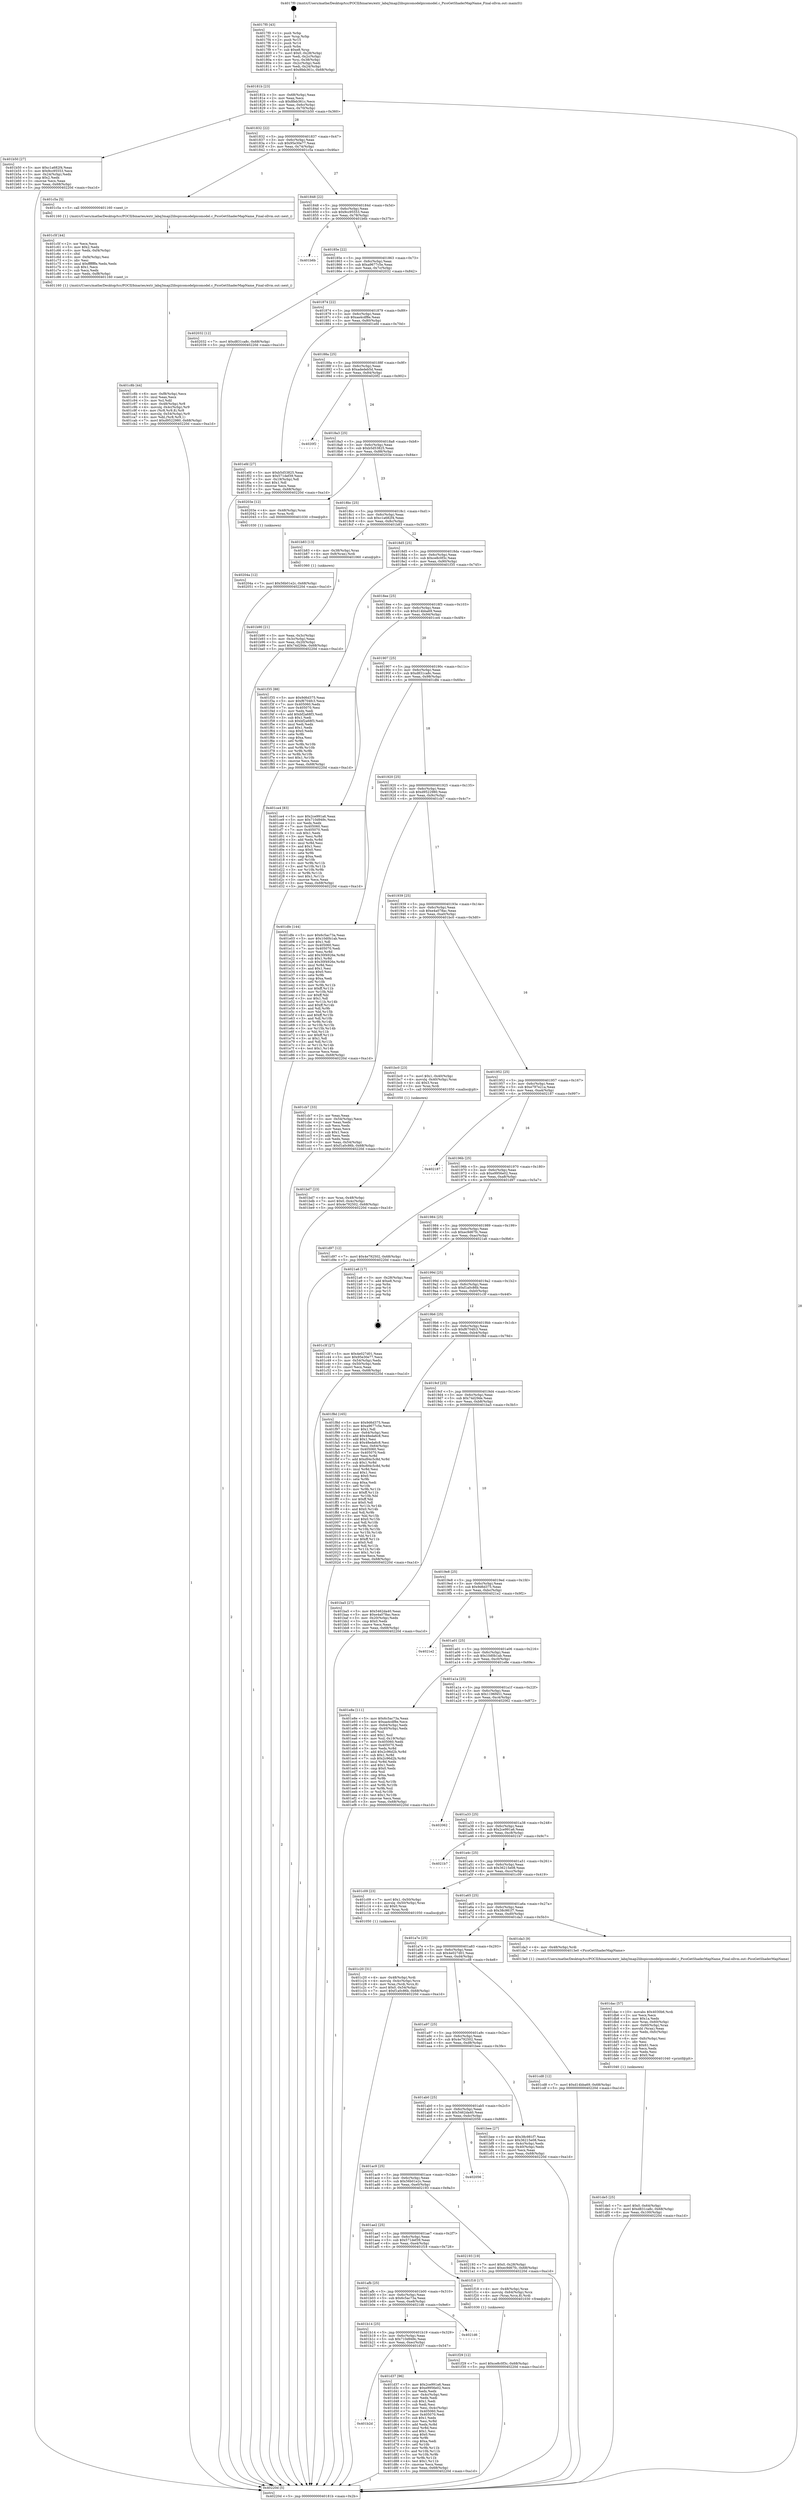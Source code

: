 digraph "0x4017f0" {
  label = "0x4017f0 (/mnt/c/Users/mathe/Desktop/tcc/POCII/binaries/extr_labq3map2libspicomodelpicomodel.c_PicoGetShaderMapName_Final-ollvm.out::main(0))"
  labelloc = "t"
  node[shape=record]

  Entry [label="",width=0.3,height=0.3,shape=circle,fillcolor=black,style=filled]
  "0x40181b" [label="{
     0x40181b [23]\l
     | [instrs]\l
     &nbsp;&nbsp;0x40181b \<+3\>: mov -0x68(%rbp),%eax\l
     &nbsp;&nbsp;0x40181e \<+2\>: mov %eax,%ecx\l
     &nbsp;&nbsp;0x401820 \<+6\>: sub $0x8feb361c,%ecx\l
     &nbsp;&nbsp;0x401826 \<+3\>: mov %eax,-0x6c(%rbp)\l
     &nbsp;&nbsp;0x401829 \<+3\>: mov %ecx,-0x70(%rbp)\l
     &nbsp;&nbsp;0x40182c \<+6\>: je 0000000000401b50 \<main+0x360\>\l
  }"]
  "0x401b50" [label="{
     0x401b50 [27]\l
     | [instrs]\l
     &nbsp;&nbsp;0x401b50 \<+5\>: mov $0xc1a682f4,%eax\l
     &nbsp;&nbsp;0x401b55 \<+5\>: mov $0x9cc95553,%ecx\l
     &nbsp;&nbsp;0x401b5a \<+3\>: mov -0x24(%rbp),%edx\l
     &nbsp;&nbsp;0x401b5d \<+3\>: cmp $0x2,%edx\l
     &nbsp;&nbsp;0x401b60 \<+3\>: cmovne %ecx,%eax\l
     &nbsp;&nbsp;0x401b63 \<+3\>: mov %eax,-0x68(%rbp)\l
     &nbsp;&nbsp;0x401b66 \<+5\>: jmp 000000000040220d \<main+0xa1d\>\l
  }"]
  "0x401832" [label="{
     0x401832 [22]\l
     | [instrs]\l
     &nbsp;&nbsp;0x401832 \<+5\>: jmp 0000000000401837 \<main+0x47\>\l
     &nbsp;&nbsp;0x401837 \<+3\>: mov -0x6c(%rbp),%eax\l
     &nbsp;&nbsp;0x40183a \<+5\>: sub $0x95e30e77,%eax\l
     &nbsp;&nbsp;0x40183f \<+3\>: mov %eax,-0x74(%rbp)\l
     &nbsp;&nbsp;0x401842 \<+6\>: je 0000000000401c5a \<main+0x46a\>\l
  }"]
  "0x40220d" [label="{
     0x40220d [5]\l
     | [instrs]\l
     &nbsp;&nbsp;0x40220d \<+5\>: jmp 000000000040181b \<main+0x2b\>\l
  }"]
  "0x4017f0" [label="{
     0x4017f0 [43]\l
     | [instrs]\l
     &nbsp;&nbsp;0x4017f0 \<+1\>: push %rbp\l
     &nbsp;&nbsp;0x4017f1 \<+3\>: mov %rsp,%rbp\l
     &nbsp;&nbsp;0x4017f4 \<+2\>: push %r15\l
     &nbsp;&nbsp;0x4017f6 \<+2\>: push %r14\l
     &nbsp;&nbsp;0x4017f8 \<+1\>: push %rbx\l
     &nbsp;&nbsp;0x4017f9 \<+7\>: sub $0xe8,%rsp\l
     &nbsp;&nbsp;0x401800 \<+7\>: movl $0x0,-0x28(%rbp)\l
     &nbsp;&nbsp;0x401807 \<+3\>: mov %edi,-0x2c(%rbp)\l
     &nbsp;&nbsp;0x40180a \<+4\>: mov %rsi,-0x38(%rbp)\l
     &nbsp;&nbsp;0x40180e \<+3\>: mov -0x2c(%rbp),%edi\l
     &nbsp;&nbsp;0x401811 \<+3\>: mov %edi,-0x24(%rbp)\l
     &nbsp;&nbsp;0x401814 \<+7\>: movl $0x8feb361c,-0x68(%rbp)\l
  }"]
  Exit [label="",width=0.3,height=0.3,shape=circle,fillcolor=black,style=filled,peripheries=2]
  "0x401c5a" [label="{
     0x401c5a [5]\l
     | [instrs]\l
     &nbsp;&nbsp;0x401c5a \<+5\>: call 0000000000401160 \<next_i\>\l
     | [calls]\l
     &nbsp;&nbsp;0x401160 \{1\} (/mnt/c/Users/mathe/Desktop/tcc/POCII/binaries/extr_labq3map2libspicomodelpicomodel.c_PicoGetShaderMapName_Final-ollvm.out::next_i)\l
  }"]
  "0x401848" [label="{
     0x401848 [22]\l
     | [instrs]\l
     &nbsp;&nbsp;0x401848 \<+5\>: jmp 000000000040184d \<main+0x5d\>\l
     &nbsp;&nbsp;0x40184d \<+3\>: mov -0x6c(%rbp),%eax\l
     &nbsp;&nbsp;0x401850 \<+5\>: sub $0x9cc95553,%eax\l
     &nbsp;&nbsp;0x401855 \<+3\>: mov %eax,-0x78(%rbp)\l
     &nbsp;&nbsp;0x401858 \<+6\>: je 0000000000401b6b \<main+0x37b\>\l
  }"]
  "0x40204a" [label="{
     0x40204a [12]\l
     | [instrs]\l
     &nbsp;&nbsp;0x40204a \<+7\>: movl $0x56b01e2c,-0x68(%rbp)\l
     &nbsp;&nbsp;0x402051 \<+5\>: jmp 000000000040220d \<main+0xa1d\>\l
  }"]
  "0x401b6b" [label="{
     0x401b6b\l
  }", style=dashed]
  "0x40185e" [label="{
     0x40185e [22]\l
     | [instrs]\l
     &nbsp;&nbsp;0x40185e \<+5\>: jmp 0000000000401863 \<main+0x73\>\l
     &nbsp;&nbsp;0x401863 \<+3\>: mov -0x6c(%rbp),%eax\l
     &nbsp;&nbsp;0x401866 \<+5\>: sub $0xa9677c5e,%eax\l
     &nbsp;&nbsp;0x40186b \<+3\>: mov %eax,-0x7c(%rbp)\l
     &nbsp;&nbsp;0x40186e \<+6\>: je 0000000000402032 \<main+0x842\>\l
  }"]
  "0x401f29" [label="{
     0x401f29 [12]\l
     | [instrs]\l
     &nbsp;&nbsp;0x401f29 \<+7\>: movl $0xce8c0f3c,-0x68(%rbp)\l
     &nbsp;&nbsp;0x401f30 \<+5\>: jmp 000000000040220d \<main+0xa1d\>\l
  }"]
  "0x402032" [label="{
     0x402032 [12]\l
     | [instrs]\l
     &nbsp;&nbsp;0x402032 \<+7\>: movl $0xd831ca8c,-0x68(%rbp)\l
     &nbsp;&nbsp;0x402039 \<+5\>: jmp 000000000040220d \<main+0xa1d\>\l
  }"]
  "0x401874" [label="{
     0x401874 [22]\l
     | [instrs]\l
     &nbsp;&nbsp;0x401874 \<+5\>: jmp 0000000000401879 \<main+0x89\>\l
     &nbsp;&nbsp;0x401879 \<+3\>: mov -0x6c(%rbp),%eax\l
     &nbsp;&nbsp;0x40187c \<+5\>: sub $0xaa4cdf8e,%eax\l
     &nbsp;&nbsp;0x401881 \<+3\>: mov %eax,-0x80(%rbp)\l
     &nbsp;&nbsp;0x401884 \<+6\>: je 0000000000401efd \<main+0x70d\>\l
  }"]
  "0x401de5" [label="{
     0x401de5 [25]\l
     | [instrs]\l
     &nbsp;&nbsp;0x401de5 \<+7\>: movl $0x0,-0x64(%rbp)\l
     &nbsp;&nbsp;0x401dec \<+7\>: movl $0xd831ca8c,-0x68(%rbp)\l
     &nbsp;&nbsp;0x401df3 \<+6\>: mov %eax,-0x100(%rbp)\l
     &nbsp;&nbsp;0x401df9 \<+5\>: jmp 000000000040220d \<main+0xa1d\>\l
  }"]
  "0x401efd" [label="{
     0x401efd [27]\l
     | [instrs]\l
     &nbsp;&nbsp;0x401efd \<+5\>: mov $0xb5d53825,%eax\l
     &nbsp;&nbsp;0x401f02 \<+5\>: mov $0x571def39,%ecx\l
     &nbsp;&nbsp;0x401f07 \<+3\>: mov -0x19(%rbp),%dl\l
     &nbsp;&nbsp;0x401f0a \<+3\>: test $0x1,%dl\l
     &nbsp;&nbsp;0x401f0d \<+3\>: cmovne %ecx,%eax\l
     &nbsp;&nbsp;0x401f10 \<+3\>: mov %eax,-0x68(%rbp)\l
     &nbsp;&nbsp;0x401f13 \<+5\>: jmp 000000000040220d \<main+0xa1d\>\l
  }"]
  "0x40188a" [label="{
     0x40188a [25]\l
     | [instrs]\l
     &nbsp;&nbsp;0x40188a \<+5\>: jmp 000000000040188f \<main+0x9f\>\l
     &nbsp;&nbsp;0x40188f \<+3\>: mov -0x6c(%rbp),%eax\l
     &nbsp;&nbsp;0x401892 \<+5\>: sub $0xadedeb5d,%eax\l
     &nbsp;&nbsp;0x401897 \<+6\>: mov %eax,-0x84(%rbp)\l
     &nbsp;&nbsp;0x40189d \<+6\>: je 00000000004020f2 \<main+0x902\>\l
  }"]
  "0x401dac" [label="{
     0x401dac [57]\l
     | [instrs]\l
     &nbsp;&nbsp;0x401dac \<+10\>: movabs $0x4030b6,%rdi\l
     &nbsp;&nbsp;0x401db6 \<+2\>: xor %ecx,%ecx\l
     &nbsp;&nbsp;0x401db8 \<+5\>: mov $0x1a,%edx\l
     &nbsp;&nbsp;0x401dbd \<+4\>: mov %rax,-0x60(%rbp)\l
     &nbsp;&nbsp;0x401dc1 \<+4\>: mov -0x60(%rbp),%rax\l
     &nbsp;&nbsp;0x401dc5 \<+3\>: movsbl (%rax),%eax\l
     &nbsp;&nbsp;0x401dc8 \<+6\>: mov %edx,-0xfc(%rbp)\l
     &nbsp;&nbsp;0x401dce \<+1\>: cltd\l
     &nbsp;&nbsp;0x401dcf \<+6\>: mov -0xfc(%rbp),%esi\l
     &nbsp;&nbsp;0x401dd5 \<+2\>: idiv %esi\l
     &nbsp;&nbsp;0x401dd7 \<+3\>: sub $0x61,%ecx\l
     &nbsp;&nbsp;0x401dda \<+2\>: sub %ecx,%edx\l
     &nbsp;&nbsp;0x401ddc \<+2\>: mov %edx,%esi\l
     &nbsp;&nbsp;0x401dde \<+2\>: mov $0x0,%al\l
     &nbsp;&nbsp;0x401de0 \<+5\>: call 0000000000401040 \<printf@plt\>\l
     | [calls]\l
     &nbsp;&nbsp;0x401040 \{1\} (unknown)\l
  }"]
  "0x4020f2" [label="{
     0x4020f2\l
  }", style=dashed]
  "0x4018a3" [label="{
     0x4018a3 [25]\l
     | [instrs]\l
     &nbsp;&nbsp;0x4018a3 \<+5\>: jmp 00000000004018a8 \<main+0xb8\>\l
     &nbsp;&nbsp;0x4018a8 \<+3\>: mov -0x6c(%rbp),%eax\l
     &nbsp;&nbsp;0x4018ab \<+5\>: sub $0xb5d53825,%eax\l
     &nbsp;&nbsp;0x4018b0 \<+6\>: mov %eax,-0x88(%rbp)\l
     &nbsp;&nbsp;0x4018b6 \<+6\>: je 000000000040203e \<main+0x84e\>\l
  }"]
  "0x401b2d" [label="{
     0x401b2d\l
  }", style=dashed]
  "0x40203e" [label="{
     0x40203e [12]\l
     | [instrs]\l
     &nbsp;&nbsp;0x40203e \<+4\>: mov -0x48(%rbp),%rax\l
     &nbsp;&nbsp;0x402042 \<+3\>: mov %rax,%rdi\l
     &nbsp;&nbsp;0x402045 \<+5\>: call 0000000000401030 \<free@plt\>\l
     | [calls]\l
     &nbsp;&nbsp;0x401030 \{1\} (unknown)\l
  }"]
  "0x4018bc" [label="{
     0x4018bc [25]\l
     | [instrs]\l
     &nbsp;&nbsp;0x4018bc \<+5\>: jmp 00000000004018c1 \<main+0xd1\>\l
     &nbsp;&nbsp;0x4018c1 \<+3\>: mov -0x6c(%rbp),%eax\l
     &nbsp;&nbsp;0x4018c4 \<+5\>: sub $0xc1a682f4,%eax\l
     &nbsp;&nbsp;0x4018c9 \<+6\>: mov %eax,-0x8c(%rbp)\l
     &nbsp;&nbsp;0x4018cf \<+6\>: je 0000000000401b83 \<main+0x393\>\l
  }"]
  "0x401d37" [label="{
     0x401d37 [96]\l
     | [instrs]\l
     &nbsp;&nbsp;0x401d37 \<+5\>: mov $0x2ce991a6,%eax\l
     &nbsp;&nbsp;0x401d3c \<+5\>: mov $0xe9956e02,%ecx\l
     &nbsp;&nbsp;0x401d41 \<+2\>: xor %edx,%edx\l
     &nbsp;&nbsp;0x401d43 \<+3\>: mov -0x4c(%rbp),%esi\l
     &nbsp;&nbsp;0x401d46 \<+2\>: mov %edx,%edi\l
     &nbsp;&nbsp;0x401d48 \<+3\>: sub $0x1,%edi\l
     &nbsp;&nbsp;0x401d4b \<+2\>: sub %edi,%esi\l
     &nbsp;&nbsp;0x401d4d \<+3\>: mov %esi,-0x4c(%rbp)\l
     &nbsp;&nbsp;0x401d50 \<+7\>: mov 0x405060,%esi\l
     &nbsp;&nbsp;0x401d57 \<+7\>: mov 0x405070,%edi\l
     &nbsp;&nbsp;0x401d5e \<+3\>: sub $0x1,%edx\l
     &nbsp;&nbsp;0x401d61 \<+3\>: mov %esi,%r8d\l
     &nbsp;&nbsp;0x401d64 \<+3\>: add %edx,%r8d\l
     &nbsp;&nbsp;0x401d67 \<+4\>: imul %r8d,%esi\l
     &nbsp;&nbsp;0x401d6b \<+3\>: and $0x1,%esi\l
     &nbsp;&nbsp;0x401d6e \<+3\>: cmp $0x0,%esi\l
     &nbsp;&nbsp;0x401d71 \<+4\>: sete %r9b\l
     &nbsp;&nbsp;0x401d75 \<+3\>: cmp $0xa,%edi\l
     &nbsp;&nbsp;0x401d78 \<+4\>: setl %r10b\l
     &nbsp;&nbsp;0x401d7c \<+3\>: mov %r9b,%r11b\l
     &nbsp;&nbsp;0x401d7f \<+3\>: and %r10b,%r11b\l
     &nbsp;&nbsp;0x401d82 \<+3\>: xor %r10b,%r9b\l
     &nbsp;&nbsp;0x401d85 \<+3\>: or %r9b,%r11b\l
     &nbsp;&nbsp;0x401d88 \<+4\>: test $0x1,%r11b\l
     &nbsp;&nbsp;0x401d8c \<+3\>: cmovne %ecx,%eax\l
     &nbsp;&nbsp;0x401d8f \<+3\>: mov %eax,-0x68(%rbp)\l
     &nbsp;&nbsp;0x401d92 \<+5\>: jmp 000000000040220d \<main+0xa1d\>\l
  }"]
  "0x401b83" [label="{
     0x401b83 [13]\l
     | [instrs]\l
     &nbsp;&nbsp;0x401b83 \<+4\>: mov -0x38(%rbp),%rax\l
     &nbsp;&nbsp;0x401b87 \<+4\>: mov 0x8(%rax),%rdi\l
     &nbsp;&nbsp;0x401b8b \<+5\>: call 0000000000401060 \<atoi@plt\>\l
     | [calls]\l
     &nbsp;&nbsp;0x401060 \{1\} (unknown)\l
  }"]
  "0x4018d5" [label="{
     0x4018d5 [25]\l
     | [instrs]\l
     &nbsp;&nbsp;0x4018d5 \<+5\>: jmp 00000000004018da \<main+0xea\>\l
     &nbsp;&nbsp;0x4018da \<+3\>: mov -0x6c(%rbp),%eax\l
     &nbsp;&nbsp;0x4018dd \<+5\>: sub $0xce8c0f3c,%eax\l
     &nbsp;&nbsp;0x4018e2 \<+6\>: mov %eax,-0x90(%rbp)\l
     &nbsp;&nbsp;0x4018e8 \<+6\>: je 0000000000401f35 \<main+0x745\>\l
  }"]
  "0x401b90" [label="{
     0x401b90 [21]\l
     | [instrs]\l
     &nbsp;&nbsp;0x401b90 \<+3\>: mov %eax,-0x3c(%rbp)\l
     &nbsp;&nbsp;0x401b93 \<+3\>: mov -0x3c(%rbp),%eax\l
     &nbsp;&nbsp;0x401b96 \<+3\>: mov %eax,-0x20(%rbp)\l
     &nbsp;&nbsp;0x401b99 \<+7\>: movl $0x74d29de,-0x68(%rbp)\l
     &nbsp;&nbsp;0x401ba0 \<+5\>: jmp 000000000040220d \<main+0xa1d\>\l
  }"]
  "0x401b14" [label="{
     0x401b14 [25]\l
     | [instrs]\l
     &nbsp;&nbsp;0x401b14 \<+5\>: jmp 0000000000401b19 \<main+0x329\>\l
     &nbsp;&nbsp;0x401b19 \<+3\>: mov -0x6c(%rbp),%eax\l
     &nbsp;&nbsp;0x401b1c \<+5\>: sub $0x710d949c,%eax\l
     &nbsp;&nbsp;0x401b21 \<+6\>: mov %eax,-0xec(%rbp)\l
     &nbsp;&nbsp;0x401b27 \<+6\>: je 0000000000401d37 \<main+0x547\>\l
  }"]
  "0x401f35" [label="{
     0x401f35 [88]\l
     | [instrs]\l
     &nbsp;&nbsp;0x401f35 \<+5\>: mov $0x9d6d375,%eax\l
     &nbsp;&nbsp;0x401f3a \<+5\>: mov $0xf6704fc3,%ecx\l
     &nbsp;&nbsp;0x401f3f \<+7\>: mov 0x405060,%edx\l
     &nbsp;&nbsp;0x401f46 \<+7\>: mov 0x405070,%esi\l
     &nbsp;&nbsp;0x401f4d \<+2\>: mov %edx,%edi\l
     &nbsp;&nbsp;0x401f4f \<+6\>: add $0xbf2a68f3,%edi\l
     &nbsp;&nbsp;0x401f55 \<+3\>: sub $0x1,%edi\l
     &nbsp;&nbsp;0x401f58 \<+6\>: sub $0xbf2a68f3,%edi\l
     &nbsp;&nbsp;0x401f5e \<+3\>: imul %edi,%edx\l
     &nbsp;&nbsp;0x401f61 \<+3\>: and $0x1,%edx\l
     &nbsp;&nbsp;0x401f64 \<+3\>: cmp $0x0,%edx\l
     &nbsp;&nbsp;0x401f67 \<+4\>: sete %r8b\l
     &nbsp;&nbsp;0x401f6b \<+3\>: cmp $0xa,%esi\l
     &nbsp;&nbsp;0x401f6e \<+4\>: setl %r9b\l
     &nbsp;&nbsp;0x401f72 \<+3\>: mov %r8b,%r10b\l
     &nbsp;&nbsp;0x401f75 \<+3\>: and %r9b,%r10b\l
     &nbsp;&nbsp;0x401f78 \<+3\>: xor %r9b,%r8b\l
     &nbsp;&nbsp;0x401f7b \<+3\>: or %r8b,%r10b\l
     &nbsp;&nbsp;0x401f7e \<+4\>: test $0x1,%r10b\l
     &nbsp;&nbsp;0x401f82 \<+3\>: cmovne %ecx,%eax\l
     &nbsp;&nbsp;0x401f85 \<+3\>: mov %eax,-0x68(%rbp)\l
     &nbsp;&nbsp;0x401f88 \<+5\>: jmp 000000000040220d \<main+0xa1d\>\l
  }"]
  "0x4018ee" [label="{
     0x4018ee [25]\l
     | [instrs]\l
     &nbsp;&nbsp;0x4018ee \<+5\>: jmp 00000000004018f3 \<main+0x103\>\l
     &nbsp;&nbsp;0x4018f3 \<+3\>: mov -0x6c(%rbp),%eax\l
     &nbsp;&nbsp;0x4018f6 \<+5\>: sub $0xd14bba69,%eax\l
     &nbsp;&nbsp;0x4018fb \<+6\>: mov %eax,-0x94(%rbp)\l
     &nbsp;&nbsp;0x401901 \<+6\>: je 0000000000401ce4 \<main+0x4f4\>\l
  }"]
  "0x4021d6" [label="{
     0x4021d6\l
  }", style=dashed]
  "0x401ce4" [label="{
     0x401ce4 [83]\l
     | [instrs]\l
     &nbsp;&nbsp;0x401ce4 \<+5\>: mov $0x2ce991a6,%eax\l
     &nbsp;&nbsp;0x401ce9 \<+5\>: mov $0x710d949c,%ecx\l
     &nbsp;&nbsp;0x401cee \<+2\>: xor %edx,%edx\l
     &nbsp;&nbsp;0x401cf0 \<+7\>: mov 0x405060,%esi\l
     &nbsp;&nbsp;0x401cf7 \<+7\>: mov 0x405070,%edi\l
     &nbsp;&nbsp;0x401cfe \<+3\>: sub $0x1,%edx\l
     &nbsp;&nbsp;0x401d01 \<+3\>: mov %esi,%r8d\l
     &nbsp;&nbsp;0x401d04 \<+3\>: add %edx,%r8d\l
     &nbsp;&nbsp;0x401d07 \<+4\>: imul %r8d,%esi\l
     &nbsp;&nbsp;0x401d0b \<+3\>: and $0x1,%esi\l
     &nbsp;&nbsp;0x401d0e \<+3\>: cmp $0x0,%esi\l
     &nbsp;&nbsp;0x401d11 \<+4\>: sete %r9b\l
     &nbsp;&nbsp;0x401d15 \<+3\>: cmp $0xa,%edi\l
     &nbsp;&nbsp;0x401d18 \<+4\>: setl %r10b\l
     &nbsp;&nbsp;0x401d1c \<+3\>: mov %r9b,%r11b\l
     &nbsp;&nbsp;0x401d1f \<+3\>: and %r10b,%r11b\l
     &nbsp;&nbsp;0x401d22 \<+3\>: xor %r10b,%r9b\l
     &nbsp;&nbsp;0x401d25 \<+3\>: or %r9b,%r11b\l
     &nbsp;&nbsp;0x401d28 \<+4\>: test $0x1,%r11b\l
     &nbsp;&nbsp;0x401d2c \<+3\>: cmovne %ecx,%eax\l
     &nbsp;&nbsp;0x401d2f \<+3\>: mov %eax,-0x68(%rbp)\l
     &nbsp;&nbsp;0x401d32 \<+5\>: jmp 000000000040220d \<main+0xa1d\>\l
  }"]
  "0x401907" [label="{
     0x401907 [25]\l
     | [instrs]\l
     &nbsp;&nbsp;0x401907 \<+5\>: jmp 000000000040190c \<main+0x11c\>\l
     &nbsp;&nbsp;0x40190c \<+3\>: mov -0x6c(%rbp),%eax\l
     &nbsp;&nbsp;0x40190f \<+5\>: sub $0xd831ca8c,%eax\l
     &nbsp;&nbsp;0x401914 \<+6\>: mov %eax,-0x98(%rbp)\l
     &nbsp;&nbsp;0x40191a \<+6\>: je 0000000000401dfe \<main+0x60e\>\l
  }"]
  "0x401afb" [label="{
     0x401afb [25]\l
     | [instrs]\l
     &nbsp;&nbsp;0x401afb \<+5\>: jmp 0000000000401b00 \<main+0x310\>\l
     &nbsp;&nbsp;0x401b00 \<+3\>: mov -0x6c(%rbp),%eax\l
     &nbsp;&nbsp;0x401b03 \<+5\>: sub $0x6c5ac73a,%eax\l
     &nbsp;&nbsp;0x401b08 \<+6\>: mov %eax,-0xe8(%rbp)\l
     &nbsp;&nbsp;0x401b0e \<+6\>: je 00000000004021d6 \<main+0x9e6\>\l
  }"]
  "0x401dfe" [label="{
     0x401dfe [144]\l
     | [instrs]\l
     &nbsp;&nbsp;0x401dfe \<+5\>: mov $0x6c5ac73a,%eax\l
     &nbsp;&nbsp;0x401e03 \<+5\>: mov $0x10d0b1ab,%ecx\l
     &nbsp;&nbsp;0x401e08 \<+2\>: mov $0x1,%dl\l
     &nbsp;&nbsp;0x401e0a \<+7\>: mov 0x405060,%esi\l
     &nbsp;&nbsp;0x401e11 \<+7\>: mov 0x405070,%edi\l
     &nbsp;&nbsp;0x401e18 \<+3\>: mov %esi,%r8d\l
     &nbsp;&nbsp;0x401e1b \<+7\>: add $0x30f4926e,%r8d\l
     &nbsp;&nbsp;0x401e22 \<+4\>: sub $0x1,%r8d\l
     &nbsp;&nbsp;0x401e26 \<+7\>: sub $0x30f4926e,%r8d\l
     &nbsp;&nbsp;0x401e2d \<+4\>: imul %r8d,%esi\l
     &nbsp;&nbsp;0x401e31 \<+3\>: and $0x1,%esi\l
     &nbsp;&nbsp;0x401e34 \<+3\>: cmp $0x0,%esi\l
     &nbsp;&nbsp;0x401e37 \<+4\>: sete %r9b\l
     &nbsp;&nbsp;0x401e3b \<+3\>: cmp $0xa,%edi\l
     &nbsp;&nbsp;0x401e3e \<+4\>: setl %r10b\l
     &nbsp;&nbsp;0x401e42 \<+3\>: mov %r9b,%r11b\l
     &nbsp;&nbsp;0x401e45 \<+4\>: xor $0xff,%r11b\l
     &nbsp;&nbsp;0x401e49 \<+3\>: mov %r10b,%bl\l
     &nbsp;&nbsp;0x401e4c \<+3\>: xor $0xff,%bl\l
     &nbsp;&nbsp;0x401e4f \<+3\>: xor $0x1,%dl\l
     &nbsp;&nbsp;0x401e52 \<+3\>: mov %r11b,%r14b\l
     &nbsp;&nbsp;0x401e55 \<+4\>: and $0xff,%r14b\l
     &nbsp;&nbsp;0x401e59 \<+3\>: and %dl,%r9b\l
     &nbsp;&nbsp;0x401e5c \<+3\>: mov %bl,%r15b\l
     &nbsp;&nbsp;0x401e5f \<+4\>: and $0xff,%r15b\l
     &nbsp;&nbsp;0x401e63 \<+3\>: and %dl,%r10b\l
     &nbsp;&nbsp;0x401e66 \<+3\>: or %r9b,%r14b\l
     &nbsp;&nbsp;0x401e69 \<+3\>: or %r10b,%r15b\l
     &nbsp;&nbsp;0x401e6c \<+3\>: xor %r15b,%r14b\l
     &nbsp;&nbsp;0x401e6f \<+3\>: or %bl,%r11b\l
     &nbsp;&nbsp;0x401e72 \<+4\>: xor $0xff,%r11b\l
     &nbsp;&nbsp;0x401e76 \<+3\>: or $0x1,%dl\l
     &nbsp;&nbsp;0x401e79 \<+3\>: and %dl,%r11b\l
     &nbsp;&nbsp;0x401e7c \<+3\>: or %r11b,%r14b\l
     &nbsp;&nbsp;0x401e7f \<+4\>: test $0x1,%r14b\l
     &nbsp;&nbsp;0x401e83 \<+3\>: cmovne %ecx,%eax\l
     &nbsp;&nbsp;0x401e86 \<+3\>: mov %eax,-0x68(%rbp)\l
     &nbsp;&nbsp;0x401e89 \<+5\>: jmp 000000000040220d \<main+0xa1d\>\l
  }"]
  "0x401920" [label="{
     0x401920 [25]\l
     | [instrs]\l
     &nbsp;&nbsp;0x401920 \<+5\>: jmp 0000000000401925 \<main+0x135\>\l
     &nbsp;&nbsp;0x401925 \<+3\>: mov -0x6c(%rbp),%eax\l
     &nbsp;&nbsp;0x401928 \<+5\>: sub $0xd9522980,%eax\l
     &nbsp;&nbsp;0x40192d \<+6\>: mov %eax,-0x9c(%rbp)\l
     &nbsp;&nbsp;0x401933 \<+6\>: je 0000000000401cb7 \<main+0x4c7\>\l
  }"]
  "0x401f18" [label="{
     0x401f18 [17]\l
     | [instrs]\l
     &nbsp;&nbsp;0x401f18 \<+4\>: mov -0x48(%rbp),%rax\l
     &nbsp;&nbsp;0x401f1c \<+4\>: movslq -0x64(%rbp),%rcx\l
     &nbsp;&nbsp;0x401f20 \<+4\>: mov (%rax,%rcx,8),%rdi\l
     &nbsp;&nbsp;0x401f24 \<+5\>: call 0000000000401030 \<free@plt\>\l
     | [calls]\l
     &nbsp;&nbsp;0x401030 \{1\} (unknown)\l
  }"]
  "0x401cb7" [label="{
     0x401cb7 [33]\l
     | [instrs]\l
     &nbsp;&nbsp;0x401cb7 \<+2\>: xor %eax,%eax\l
     &nbsp;&nbsp;0x401cb9 \<+3\>: mov -0x54(%rbp),%ecx\l
     &nbsp;&nbsp;0x401cbc \<+2\>: mov %eax,%edx\l
     &nbsp;&nbsp;0x401cbe \<+2\>: sub %ecx,%edx\l
     &nbsp;&nbsp;0x401cc0 \<+2\>: mov %eax,%ecx\l
     &nbsp;&nbsp;0x401cc2 \<+3\>: sub $0x1,%ecx\l
     &nbsp;&nbsp;0x401cc5 \<+2\>: add %ecx,%edx\l
     &nbsp;&nbsp;0x401cc7 \<+2\>: sub %edx,%eax\l
     &nbsp;&nbsp;0x401cc9 \<+3\>: mov %eax,-0x54(%rbp)\l
     &nbsp;&nbsp;0x401ccc \<+7\>: movl $0xf1a0c86b,-0x68(%rbp)\l
     &nbsp;&nbsp;0x401cd3 \<+5\>: jmp 000000000040220d \<main+0xa1d\>\l
  }"]
  "0x401939" [label="{
     0x401939 [25]\l
     | [instrs]\l
     &nbsp;&nbsp;0x401939 \<+5\>: jmp 000000000040193e \<main+0x14e\>\l
     &nbsp;&nbsp;0x40193e \<+3\>: mov -0x6c(%rbp),%eax\l
     &nbsp;&nbsp;0x401941 \<+5\>: sub $0xe4a078ac,%eax\l
     &nbsp;&nbsp;0x401946 \<+6\>: mov %eax,-0xa0(%rbp)\l
     &nbsp;&nbsp;0x40194c \<+6\>: je 0000000000401bc0 \<main+0x3d0\>\l
  }"]
  "0x401ae2" [label="{
     0x401ae2 [25]\l
     | [instrs]\l
     &nbsp;&nbsp;0x401ae2 \<+5\>: jmp 0000000000401ae7 \<main+0x2f7\>\l
     &nbsp;&nbsp;0x401ae7 \<+3\>: mov -0x6c(%rbp),%eax\l
     &nbsp;&nbsp;0x401aea \<+5\>: sub $0x571def39,%eax\l
     &nbsp;&nbsp;0x401aef \<+6\>: mov %eax,-0xe4(%rbp)\l
     &nbsp;&nbsp;0x401af5 \<+6\>: je 0000000000401f18 \<main+0x728\>\l
  }"]
  "0x401bc0" [label="{
     0x401bc0 [23]\l
     | [instrs]\l
     &nbsp;&nbsp;0x401bc0 \<+7\>: movl $0x1,-0x40(%rbp)\l
     &nbsp;&nbsp;0x401bc7 \<+4\>: movslq -0x40(%rbp),%rax\l
     &nbsp;&nbsp;0x401bcb \<+4\>: shl $0x3,%rax\l
     &nbsp;&nbsp;0x401bcf \<+3\>: mov %rax,%rdi\l
     &nbsp;&nbsp;0x401bd2 \<+5\>: call 0000000000401050 \<malloc@plt\>\l
     | [calls]\l
     &nbsp;&nbsp;0x401050 \{1\} (unknown)\l
  }"]
  "0x401952" [label="{
     0x401952 [25]\l
     | [instrs]\l
     &nbsp;&nbsp;0x401952 \<+5\>: jmp 0000000000401957 \<main+0x167\>\l
     &nbsp;&nbsp;0x401957 \<+3\>: mov -0x6c(%rbp),%eax\l
     &nbsp;&nbsp;0x40195a \<+5\>: sub $0xe797e21a,%eax\l
     &nbsp;&nbsp;0x40195f \<+6\>: mov %eax,-0xa4(%rbp)\l
     &nbsp;&nbsp;0x401965 \<+6\>: je 0000000000402187 \<main+0x997\>\l
  }"]
  "0x402193" [label="{
     0x402193 [19]\l
     | [instrs]\l
     &nbsp;&nbsp;0x402193 \<+7\>: movl $0x0,-0x28(%rbp)\l
     &nbsp;&nbsp;0x40219a \<+7\>: movl $0xec9d67fc,-0x68(%rbp)\l
     &nbsp;&nbsp;0x4021a1 \<+5\>: jmp 000000000040220d \<main+0xa1d\>\l
  }"]
  "0x402187" [label="{
     0x402187\l
  }", style=dashed]
  "0x40196b" [label="{
     0x40196b [25]\l
     | [instrs]\l
     &nbsp;&nbsp;0x40196b \<+5\>: jmp 0000000000401970 \<main+0x180\>\l
     &nbsp;&nbsp;0x401970 \<+3\>: mov -0x6c(%rbp),%eax\l
     &nbsp;&nbsp;0x401973 \<+5\>: sub $0xe9956e02,%eax\l
     &nbsp;&nbsp;0x401978 \<+6\>: mov %eax,-0xa8(%rbp)\l
     &nbsp;&nbsp;0x40197e \<+6\>: je 0000000000401d97 \<main+0x5a7\>\l
  }"]
  "0x401ac9" [label="{
     0x401ac9 [25]\l
     | [instrs]\l
     &nbsp;&nbsp;0x401ac9 \<+5\>: jmp 0000000000401ace \<main+0x2de\>\l
     &nbsp;&nbsp;0x401ace \<+3\>: mov -0x6c(%rbp),%eax\l
     &nbsp;&nbsp;0x401ad1 \<+5\>: sub $0x56b01e2c,%eax\l
     &nbsp;&nbsp;0x401ad6 \<+6\>: mov %eax,-0xe0(%rbp)\l
     &nbsp;&nbsp;0x401adc \<+6\>: je 0000000000402193 \<main+0x9a3\>\l
  }"]
  "0x401d97" [label="{
     0x401d97 [12]\l
     | [instrs]\l
     &nbsp;&nbsp;0x401d97 \<+7\>: movl $0x4e792502,-0x68(%rbp)\l
     &nbsp;&nbsp;0x401d9e \<+5\>: jmp 000000000040220d \<main+0xa1d\>\l
  }"]
  "0x401984" [label="{
     0x401984 [25]\l
     | [instrs]\l
     &nbsp;&nbsp;0x401984 \<+5\>: jmp 0000000000401989 \<main+0x199\>\l
     &nbsp;&nbsp;0x401989 \<+3\>: mov -0x6c(%rbp),%eax\l
     &nbsp;&nbsp;0x40198c \<+5\>: sub $0xec9d67fc,%eax\l
     &nbsp;&nbsp;0x401991 \<+6\>: mov %eax,-0xac(%rbp)\l
     &nbsp;&nbsp;0x401997 \<+6\>: je 00000000004021a6 \<main+0x9b6\>\l
  }"]
  "0x402056" [label="{
     0x402056\l
  }", style=dashed]
  "0x4021a6" [label="{
     0x4021a6 [17]\l
     | [instrs]\l
     &nbsp;&nbsp;0x4021a6 \<+3\>: mov -0x28(%rbp),%eax\l
     &nbsp;&nbsp;0x4021a9 \<+7\>: add $0xe8,%rsp\l
     &nbsp;&nbsp;0x4021b0 \<+1\>: pop %rbx\l
     &nbsp;&nbsp;0x4021b1 \<+2\>: pop %r14\l
     &nbsp;&nbsp;0x4021b3 \<+2\>: pop %r15\l
     &nbsp;&nbsp;0x4021b5 \<+1\>: pop %rbp\l
     &nbsp;&nbsp;0x4021b6 \<+1\>: ret\l
  }"]
  "0x40199d" [label="{
     0x40199d [25]\l
     | [instrs]\l
     &nbsp;&nbsp;0x40199d \<+5\>: jmp 00000000004019a2 \<main+0x1b2\>\l
     &nbsp;&nbsp;0x4019a2 \<+3\>: mov -0x6c(%rbp),%eax\l
     &nbsp;&nbsp;0x4019a5 \<+5\>: sub $0xf1a0c86b,%eax\l
     &nbsp;&nbsp;0x4019aa \<+6\>: mov %eax,-0xb0(%rbp)\l
     &nbsp;&nbsp;0x4019b0 \<+6\>: je 0000000000401c3f \<main+0x44f\>\l
  }"]
  "0x401c8b" [label="{
     0x401c8b [44]\l
     | [instrs]\l
     &nbsp;&nbsp;0x401c8b \<+6\>: mov -0xf8(%rbp),%ecx\l
     &nbsp;&nbsp;0x401c91 \<+3\>: imul %eax,%ecx\l
     &nbsp;&nbsp;0x401c94 \<+3\>: mov %cl,%dil\l
     &nbsp;&nbsp;0x401c97 \<+4\>: mov -0x48(%rbp),%r8\l
     &nbsp;&nbsp;0x401c9b \<+4\>: movslq -0x4c(%rbp),%r9\l
     &nbsp;&nbsp;0x401c9f \<+4\>: mov (%r8,%r9,8),%r8\l
     &nbsp;&nbsp;0x401ca3 \<+4\>: movslq -0x54(%rbp),%r9\l
     &nbsp;&nbsp;0x401ca7 \<+4\>: mov %dil,(%r8,%r9,1)\l
     &nbsp;&nbsp;0x401cab \<+7\>: movl $0xd9522980,-0x68(%rbp)\l
     &nbsp;&nbsp;0x401cb2 \<+5\>: jmp 000000000040220d \<main+0xa1d\>\l
  }"]
  "0x401c3f" [label="{
     0x401c3f [27]\l
     | [instrs]\l
     &nbsp;&nbsp;0x401c3f \<+5\>: mov $0x4e027d01,%eax\l
     &nbsp;&nbsp;0x401c44 \<+5\>: mov $0x95e30e77,%ecx\l
     &nbsp;&nbsp;0x401c49 \<+3\>: mov -0x54(%rbp),%edx\l
     &nbsp;&nbsp;0x401c4c \<+3\>: cmp -0x50(%rbp),%edx\l
     &nbsp;&nbsp;0x401c4f \<+3\>: cmovl %ecx,%eax\l
     &nbsp;&nbsp;0x401c52 \<+3\>: mov %eax,-0x68(%rbp)\l
     &nbsp;&nbsp;0x401c55 \<+5\>: jmp 000000000040220d \<main+0xa1d\>\l
  }"]
  "0x4019b6" [label="{
     0x4019b6 [25]\l
     | [instrs]\l
     &nbsp;&nbsp;0x4019b6 \<+5\>: jmp 00000000004019bb \<main+0x1cb\>\l
     &nbsp;&nbsp;0x4019bb \<+3\>: mov -0x6c(%rbp),%eax\l
     &nbsp;&nbsp;0x4019be \<+5\>: sub $0xf6704fc3,%eax\l
     &nbsp;&nbsp;0x4019c3 \<+6\>: mov %eax,-0xb4(%rbp)\l
     &nbsp;&nbsp;0x4019c9 \<+6\>: je 0000000000401f8d \<main+0x79d\>\l
  }"]
  "0x401c5f" [label="{
     0x401c5f [44]\l
     | [instrs]\l
     &nbsp;&nbsp;0x401c5f \<+2\>: xor %ecx,%ecx\l
     &nbsp;&nbsp;0x401c61 \<+5\>: mov $0x2,%edx\l
     &nbsp;&nbsp;0x401c66 \<+6\>: mov %edx,-0xf4(%rbp)\l
     &nbsp;&nbsp;0x401c6c \<+1\>: cltd\l
     &nbsp;&nbsp;0x401c6d \<+6\>: mov -0xf4(%rbp),%esi\l
     &nbsp;&nbsp;0x401c73 \<+2\>: idiv %esi\l
     &nbsp;&nbsp;0x401c75 \<+6\>: imul $0xfffffffe,%edx,%edx\l
     &nbsp;&nbsp;0x401c7b \<+3\>: sub $0x1,%ecx\l
     &nbsp;&nbsp;0x401c7e \<+2\>: sub %ecx,%edx\l
     &nbsp;&nbsp;0x401c80 \<+6\>: mov %edx,-0xf8(%rbp)\l
     &nbsp;&nbsp;0x401c86 \<+5\>: call 0000000000401160 \<next_i\>\l
     | [calls]\l
     &nbsp;&nbsp;0x401160 \{1\} (/mnt/c/Users/mathe/Desktop/tcc/POCII/binaries/extr_labq3map2libspicomodelpicomodel.c_PicoGetShaderMapName_Final-ollvm.out::next_i)\l
  }"]
  "0x401f8d" [label="{
     0x401f8d [165]\l
     | [instrs]\l
     &nbsp;&nbsp;0x401f8d \<+5\>: mov $0x9d6d375,%eax\l
     &nbsp;&nbsp;0x401f92 \<+5\>: mov $0xa9677c5e,%ecx\l
     &nbsp;&nbsp;0x401f97 \<+2\>: mov $0x1,%dl\l
     &nbsp;&nbsp;0x401f99 \<+3\>: mov -0x64(%rbp),%esi\l
     &nbsp;&nbsp;0x401f9c \<+6\>: add $0x48eda6c8,%esi\l
     &nbsp;&nbsp;0x401fa2 \<+3\>: add $0x1,%esi\l
     &nbsp;&nbsp;0x401fa5 \<+6\>: sub $0x48eda6c8,%esi\l
     &nbsp;&nbsp;0x401fab \<+3\>: mov %esi,-0x64(%rbp)\l
     &nbsp;&nbsp;0x401fae \<+7\>: mov 0x405060,%esi\l
     &nbsp;&nbsp;0x401fb5 \<+7\>: mov 0x405070,%edi\l
     &nbsp;&nbsp;0x401fbc \<+3\>: mov %esi,%r8d\l
     &nbsp;&nbsp;0x401fbf \<+7\>: add $0xd94c5c8d,%r8d\l
     &nbsp;&nbsp;0x401fc6 \<+4\>: sub $0x1,%r8d\l
     &nbsp;&nbsp;0x401fca \<+7\>: sub $0xd94c5c8d,%r8d\l
     &nbsp;&nbsp;0x401fd1 \<+4\>: imul %r8d,%esi\l
     &nbsp;&nbsp;0x401fd5 \<+3\>: and $0x1,%esi\l
     &nbsp;&nbsp;0x401fd8 \<+3\>: cmp $0x0,%esi\l
     &nbsp;&nbsp;0x401fdb \<+4\>: sete %r9b\l
     &nbsp;&nbsp;0x401fdf \<+3\>: cmp $0xa,%edi\l
     &nbsp;&nbsp;0x401fe2 \<+4\>: setl %r10b\l
     &nbsp;&nbsp;0x401fe6 \<+3\>: mov %r9b,%r11b\l
     &nbsp;&nbsp;0x401fe9 \<+4\>: xor $0xff,%r11b\l
     &nbsp;&nbsp;0x401fed \<+3\>: mov %r10b,%bl\l
     &nbsp;&nbsp;0x401ff0 \<+3\>: xor $0xff,%bl\l
     &nbsp;&nbsp;0x401ff3 \<+3\>: xor $0x0,%dl\l
     &nbsp;&nbsp;0x401ff6 \<+3\>: mov %r11b,%r14b\l
     &nbsp;&nbsp;0x401ff9 \<+4\>: and $0x0,%r14b\l
     &nbsp;&nbsp;0x401ffd \<+3\>: and %dl,%r9b\l
     &nbsp;&nbsp;0x402000 \<+3\>: mov %bl,%r15b\l
     &nbsp;&nbsp;0x402003 \<+4\>: and $0x0,%r15b\l
     &nbsp;&nbsp;0x402007 \<+3\>: and %dl,%r10b\l
     &nbsp;&nbsp;0x40200a \<+3\>: or %r9b,%r14b\l
     &nbsp;&nbsp;0x40200d \<+3\>: or %r10b,%r15b\l
     &nbsp;&nbsp;0x402010 \<+3\>: xor %r15b,%r14b\l
     &nbsp;&nbsp;0x402013 \<+3\>: or %bl,%r11b\l
     &nbsp;&nbsp;0x402016 \<+4\>: xor $0xff,%r11b\l
     &nbsp;&nbsp;0x40201a \<+3\>: or $0x0,%dl\l
     &nbsp;&nbsp;0x40201d \<+3\>: and %dl,%r11b\l
     &nbsp;&nbsp;0x402020 \<+3\>: or %r11b,%r14b\l
     &nbsp;&nbsp;0x402023 \<+4\>: test $0x1,%r14b\l
     &nbsp;&nbsp;0x402027 \<+3\>: cmovne %ecx,%eax\l
     &nbsp;&nbsp;0x40202a \<+3\>: mov %eax,-0x68(%rbp)\l
     &nbsp;&nbsp;0x40202d \<+5\>: jmp 000000000040220d \<main+0xa1d\>\l
  }"]
  "0x4019cf" [label="{
     0x4019cf [25]\l
     | [instrs]\l
     &nbsp;&nbsp;0x4019cf \<+5\>: jmp 00000000004019d4 \<main+0x1e4\>\l
     &nbsp;&nbsp;0x4019d4 \<+3\>: mov -0x6c(%rbp),%eax\l
     &nbsp;&nbsp;0x4019d7 \<+5\>: sub $0x74d29de,%eax\l
     &nbsp;&nbsp;0x4019dc \<+6\>: mov %eax,-0xb8(%rbp)\l
     &nbsp;&nbsp;0x4019e2 \<+6\>: je 0000000000401ba5 \<main+0x3b5\>\l
  }"]
  "0x401c20" [label="{
     0x401c20 [31]\l
     | [instrs]\l
     &nbsp;&nbsp;0x401c20 \<+4\>: mov -0x48(%rbp),%rdi\l
     &nbsp;&nbsp;0x401c24 \<+4\>: movslq -0x4c(%rbp),%rcx\l
     &nbsp;&nbsp;0x401c28 \<+4\>: mov %rax,(%rdi,%rcx,8)\l
     &nbsp;&nbsp;0x401c2c \<+7\>: movl $0x0,-0x54(%rbp)\l
     &nbsp;&nbsp;0x401c33 \<+7\>: movl $0xf1a0c86b,-0x68(%rbp)\l
     &nbsp;&nbsp;0x401c3a \<+5\>: jmp 000000000040220d \<main+0xa1d\>\l
  }"]
  "0x401ba5" [label="{
     0x401ba5 [27]\l
     | [instrs]\l
     &nbsp;&nbsp;0x401ba5 \<+5\>: mov $0x5462da40,%eax\l
     &nbsp;&nbsp;0x401baa \<+5\>: mov $0xe4a078ac,%ecx\l
     &nbsp;&nbsp;0x401baf \<+3\>: mov -0x20(%rbp),%edx\l
     &nbsp;&nbsp;0x401bb2 \<+3\>: cmp $0x0,%edx\l
     &nbsp;&nbsp;0x401bb5 \<+3\>: cmove %ecx,%eax\l
     &nbsp;&nbsp;0x401bb8 \<+3\>: mov %eax,-0x68(%rbp)\l
     &nbsp;&nbsp;0x401bbb \<+5\>: jmp 000000000040220d \<main+0xa1d\>\l
  }"]
  "0x4019e8" [label="{
     0x4019e8 [25]\l
     | [instrs]\l
     &nbsp;&nbsp;0x4019e8 \<+5\>: jmp 00000000004019ed \<main+0x1fd\>\l
     &nbsp;&nbsp;0x4019ed \<+3\>: mov -0x6c(%rbp),%eax\l
     &nbsp;&nbsp;0x4019f0 \<+5\>: sub $0x9d6d375,%eax\l
     &nbsp;&nbsp;0x4019f5 \<+6\>: mov %eax,-0xbc(%rbp)\l
     &nbsp;&nbsp;0x4019fb \<+6\>: je 00000000004021e2 \<main+0x9f2\>\l
  }"]
  "0x401bd7" [label="{
     0x401bd7 [23]\l
     | [instrs]\l
     &nbsp;&nbsp;0x401bd7 \<+4\>: mov %rax,-0x48(%rbp)\l
     &nbsp;&nbsp;0x401bdb \<+7\>: movl $0x0,-0x4c(%rbp)\l
     &nbsp;&nbsp;0x401be2 \<+7\>: movl $0x4e792502,-0x68(%rbp)\l
     &nbsp;&nbsp;0x401be9 \<+5\>: jmp 000000000040220d \<main+0xa1d\>\l
  }"]
  "0x401ab0" [label="{
     0x401ab0 [25]\l
     | [instrs]\l
     &nbsp;&nbsp;0x401ab0 \<+5\>: jmp 0000000000401ab5 \<main+0x2c5\>\l
     &nbsp;&nbsp;0x401ab5 \<+3\>: mov -0x6c(%rbp),%eax\l
     &nbsp;&nbsp;0x401ab8 \<+5\>: sub $0x5462da40,%eax\l
     &nbsp;&nbsp;0x401abd \<+6\>: mov %eax,-0xdc(%rbp)\l
     &nbsp;&nbsp;0x401ac3 \<+6\>: je 0000000000402056 \<main+0x866\>\l
  }"]
  "0x4021e2" [label="{
     0x4021e2\l
  }", style=dashed]
  "0x401a01" [label="{
     0x401a01 [25]\l
     | [instrs]\l
     &nbsp;&nbsp;0x401a01 \<+5\>: jmp 0000000000401a06 \<main+0x216\>\l
     &nbsp;&nbsp;0x401a06 \<+3\>: mov -0x6c(%rbp),%eax\l
     &nbsp;&nbsp;0x401a09 \<+5\>: sub $0x10d0b1ab,%eax\l
     &nbsp;&nbsp;0x401a0e \<+6\>: mov %eax,-0xc0(%rbp)\l
     &nbsp;&nbsp;0x401a14 \<+6\>: je 0000000000401e8e \<main+0x69e\>\l
  }"]
  "0x401bee" [label="{
     0x401bee [27]\l
     | [instrs]\l
     &nbsp;&nbsp;0x401bee \<+5\>: mov $0x38c981f7,%eax\l
     &nbsp;&nbsp;0x401bf3 \<+5\>: mov $0x36215e08,%ecx\l
     &nbsp;&nbsp;0x401bf8 \<+3\>: mov -0x4c(%rbp),%edx\l
     &nbsp;&nbsp;0x401bfb \<+3\>: cmp -0x40(%rbp),%edx\l
     &nbsp;&nbsp;0x401bfe \<+3\>: cmovl %ecx,%eax\l
     &nbsp;&nbsp;0x401c01 \<+3\>: mov %eax,-0x68(%rbp)\l
     &nbsp;&nbsp;0x401c04 \<+5\>: jmp 000000000040220d \<main+0xa1d\>\l
  }"]
  "0x401e8e" [label="{
     0x401e8e [111]\l
     | [instrs]\l
     &nbsp;&nbsp;0x401e8e \<+5\>: mov $0x6c5ac73a,%eax\l
     &nbsp;&nbsp;0x401e93 \<+5\>: mov $0xaa4cdf8e,%ecx\l
     &nbsp;&nbsp;0x401e98 \<+3\>: mov -0x64(%rbp),%edx\l
     &nbsp;&nbsp;0x401e9b \<+3\>: cmp -0x40(%rbp),%edx\l
     &nbsp;&nbsp;0x401e9e \<+4\>: setl %sil\l
     &nbsp;&nbsp;0x401ea2 \<+4\>: and $0x1,%sil\l
     &nbsp;&nbsp;0x401ea6 \<+4\>: mov %sil,-0x19(%rbp)\l
     &nbsp;&nbsp;0x401eaa \<+7\>: mov 0x405060,%edx\l
     &nbsp;&nbsp;0x401eb1 \<+7\>: mov 0x405070,%edi\l
     &nbsp;&nbsp;0x401eb8 \<+3\>: mov %edx,%r8d\l
     &nbsp;&nbsp;0x401ebb \<+7\>: add $0x2c96d2b,%r8d\l
     &nbsp;&nbsp;0x401ec2 \<+4\>: sub $0x1,%r8d\l
     &nbsp;&nbsp;0x401ec6 \<+7\>: sub $0x2c96d2b,%r8d\l
     &nbsp;&nbsp;0x401ecd \<+4\>: imul %r8d,%edx\l
     &nbsp;&nbsp;0x401ed1 \<+3\>: and $0x1,%edx\l
     &nbsp;&nbsp;0x401ed4 \<+3\>: cmp $0x0,%edx\l
     &nbsp;&nbsp;0x401ed7 \<+4\>: sete %sil\l
     &nbsp;&nbsp;0x401edb \<+3\>: cmp $0xa,%edi\l
     &nbsp;&nbsp;0x401ede \<+4\>: setl %r9b\l
     &nbsp;&nbsp;0x401ee2 \<+3\>: mov %sil,%r10b\l
     &nbsp;&nbsp;0x401ee5 \<+3\>: and %r9b,%r10b\l
     &nbsp;&nbsp;0x401ee8 \<+3\>: xor %r9b,%sil\l
     &nbsp;&nbsp;0x401eeb \<+3\>: or %sil,%r10b\l
     &nbsp;&nbsp;0x401eee \<+4\>: test $0x1,%r10b\l
     &nbsp;&nbsp;0x401ef2 \<+3\>: cmovne %ecx,%eax\l
     &nbsp;&nbsp;0x401ef5 \<+3\>: mov %eax,-0x68(%rbp)\l
     &nbsp;&nbsp;0x401ef8 \<+5\>: jmp 000000000040220d \<main+0xa1d\>\l
  }"]
  "0x401a1a" [label="{
     0x401a1a [25]\l
     | [instrs]\l
     &nbsp;&nbsp;0x401a1a \<+5\>: jmp 0000000000401a1f \<main+0x22f\>\l
     &nbsp;&nbsp;0x401a1f \<+3\>: mov -0x6c(%rbp),%eax\l
     &nbsp;&nbsp;0x401a22 \<+5\>: sub $0x1196f451,%eax\l
     &nbsp;&nbsp;0x401a27 \<+6\>: mov %eax,-0xc4(%rbp)\l
     &nbsp;&nbsp;0x401a2d \<+6\>: je 0000000000402062 \<main+0x872\>\l
  }"]
  "0x401a97" [label="{
     0x401a97 [25]\l
     | [instrs]\l
     &nbsp;&nbsp;0x401a97 \<+5\>: jmp 0000000000401a9c \<main+0x2ac\>\l
     &nbsp;&nbsp;0x401a9c \<+3\>: mov -0x6c(%rbp),%eax\l
     &nbsp;&nbsp;0x401a9f \<+5\>: sub $0x4e792502,%eax\l
     &nbsp;&nbsp;0x401aa4 \<+6\>: mov %eax,-0xd8(%rbp)\l
     &nbsp;&nbsp;0x401aaa \<+6\>: je 0000000000401bee \<main+0x3fe\>\l
  }"]
  "0x402062" [label="{
     0x402062\l
  }", style=dashed]
  "0x401a33" [label="{
     0x401a33 [25]\l
     | [instrs]\l
     &nbsp;&nbsp;0x401a33 \<+5\>: jmp 0000000000401a38 \<main+0x248\>\l
     &nbsp;&nbsp;0x401a38 \<+3\>: mov -0x6c(%rbp),%eax\l
     &nbsp;&nbsp;0x401a3b \<+5\>: sub $0x2ce991a6,%eax\l
     &nbsp;&nbsp;0x401a40 \<+6\>: mov %eax,-0xc8(%rbp)\l
     &nbsp;&nbsp;0x401a46 \<+6\>: je 00000000004021b7 \<main+0x9c7\>\l
  }"]
  "0x401cd8" [label="{
     0x401cd8 [12]\l
     | [instrs]\l
     &nbsp;&nbsp;0x401cd8 \<+7\>: movl $0xd14bba69,-0x68(%rbp)\l
     &nbsp;&nbsp;0x401cdf \<+5\>: jmp 000000000040220d \<main+0xa1d\>\l
  }"]
  "0x4021b7" [label="{
     0x4021b7\l
  }", style=dashed]
  "0x401a4c" [label="{
     0x401a4c [25]\l
     | [instrs]\l
     &nbsp;&nbsp;0x401a4c \<+5\>: jmp 0000000000401a51 \<main+0x261\>\l
     &nbsp;&nbsp;0x401a51 \<+3\>: mov -0x6c(%rbp),%eax\l
     &nbsp;&nbsp;0x401a54 \<+5\>: sub $0x36215e08,%eax\l
     &nbsp;&nbsp;0x401a59 \<+6\>: mov %eax,-0xcc(%rbp)\l
     &nbsp;&nbsp;0x401a5f \<+6\>: je 0000000000401c09 \<main+0x419\>\l
  }"]
  "0x401a7e" [label="{
     0x401a7e [25]\l
     | [instrs]\l
     &nbsp;&nbsp;0x401a7e \<+5\>: jmp 0000000000401a83 \<main+0x293\>\l
     &nbsp;&nbsp;0x401a83 \<+3\>: mov -0x6c(%rbp),%eax\l
     &nbsp;&nbsp;0x401a86 \<+5\>: sub $0x4e027d01,%eax\l
     &nbsp;&nbsp;0x401a8b \<+6\>: mov %eax,-0xd4(%rbp)\l
     &nbsp;&nbsp;0x401a91 \<+6\>: je 0000000000401cd8 \<main+0x4e8\>\l
  }"]
  "0x401c09" [label="{
     0x401c09 [23]\l
     | [instrs]\l
     &nbsp;&nbsp;0x401c09 \<+7\>: movl $0x1,-0x50(%rbp)\l
     &nbsp;&nbsp;0x401c10 \<+4\>: movslq -0x50(%rbp),%rax\l
     &nbsp;&nbsp;0x401c14 \<+4\>: shl $0x0,%rax\l
     &nbsp;&nbsp;0x401c18 \<+3\>: mov %rax,%rdi\l
     &nbsp;&nbsp;0x401c1b \<+5\>: call 0000000000401050 \<malloc@plt\>\l
     | [calls]\l
     &nbsp;&nbsp;0x401050 \{1\} (unknown)\l
  }"]
  "0x401a65" [label="{
     0x401a65 [25]\l
     | [instrs]\l
     &nbsp;&nbsp;0x401a65 \<+5\>: jmp 0000000000401a6a \<main+0x27a\>\l
     &nbsp;&nbsp;0x401a6a \<+3\>: mov -0x6c(%rbp),%eax\l
     &nbsp;&nbsp;0x401a6d \<+5\>: sub $0x38c981f7,%eax\l
     &nbsp;&nbsp;0x401a72 \<+6\>: mov %eax,-0xd0(%rbp)\l
     &nbsp;&nbsp;0x401a78 \<+6\>: je 0000000000401da3 \<main+0x5b3\>\l
  }"]
  "0x401da3" [label="{
     0x401da3 [9]\l
     | [instrs]\l
     &nbsp;&nbsp;0x401da3 \<+4\>: mov -0x48(%rbp),%rdi\l
     &nbsp;&nbsp;0x401da7 \<+5\>: call 00000000004013e0 \<PicoGetShaderMapName\>\l
     | [calls]\l
     &nbsp;&nbsp;0x4013e0 \{1\} (/mnt/c/Users/mathe/Desktop/tcc/POCII/binaries/extr_labq3map2libspicomodelpicomodel.c_PicoGetShaderMapName_Final-ollvm.out::PicoGetShaderMapName)\l
  }"]
  Entry -> "0x4017f0" [label=" 1"]
  "0x40181b" -> "0x401b50" [label=" 1"]
  "0x40181b" -> "0x401832" [label=" 28"]
  "0x401b50" -> "0x40220d" [label=" 1"]
  "0x4017f0" -> "0x40181b" [label=" 1"]
  "0x40220d" -> "0x40181b" [label=" 28"]
  "0x4021a6" -> Exit [label=" 1"]
  "0x401832" -> "0x401c5a" [label=" 1"]
  "0x401832" -> "0x401848" [label=" 27"]
  "0x402193" -> "0x40220d" [label=" 1"]
  "0x401848" -> "0x401b6b" [label=" 0"]
  "0x401848" -> "0x40185e" [label=" 27"]
  "0x40204a" -> "0x40220d" [label=" 1"]
  "0x40185e" -> "0x402032" [label=" 1"]
  "0x40185e" -> "0x401874" [label=" 26"]
  "0x40203e" -> "0x40204a" [label=" 1"]
  "0x401874" -> "0x401efd" [label=" 2"]
  "0x401874" -> "0x40188a" [label=" 24"]
  "0x402032" -> "0x40220d" [label=" 1"]
  "0x40188a" -> "0x4020f2" [label=" 0"]
  "0x40188a" -> "0x4018a3" [label=" 24"]
  "0x401f8d" -> "0x40220d" [label=" 1"]
  "0x4018a3" -> "0x40203e" [label=" 1"]
  "0x4018a3" -> "0x4018bc" [label=" 23"]
  "0x401f35" -> "0x40220d" [label=" 1"]
  "0x4018bc" -> "0x401b83" [label=" 1"]
  "0x4018bc" -> "0x4018d5" [label=" 22"]
  "0x401b83" -> "0x401b90" [label=" 1"]
  "0x401b90" -> "0x40220d" [label=" 1"]
  "0x401f29" -> "0x40220d" [label=" 1"]
  "0x4018d5" -> "0x401f35" [label=" 1"]
  "0x4018d5" -> "0x4018ee" [label=" 21"]
  "0x401efd" -> "0x40220d" [label=" 2"]
  "0x4018ee" -> "0x401ce4" [label=" 1"]
  "0x4018ee" -> "0x401907" [label=" 20"]
  "0x401e8e" -> "0x40220d" [label=" 2"]
  "0x401907" -> "0x401dfe" [label=" 2"]
  "0x401907" -> "0x401920" [label=" 18"]
  "0x401de5" -> "0x40220d" [label=" 1"]
  "0x401920" -> "0x401cb7" [label=" 1"]
  "0x401920" -> "0x401939" [label=" 17"]
  "0x401dac" -> "0x401de5" [label=" 1"]
  "0x401939" -> "0x401bc0" [label=" 1"]
  "0x401939" -> "0x401952" [label=" 16"]
  "0x401d97" -> "0x40220d" [label=" 1"]
  "0x401952" -> "0x402187" [label=" 0"]
  "0x401952" -> "0x40196b" [label=" 16"]
  "0x401d37" -> "0x40220d" [label=" 1"]
  "0x40196b" -> "0x401d97" [label=" 1"]
  "0x40196b" -> "0x401984" [label=" 15"]
  "0x401b14" -> "0x401d37" [label=" 1"]
  "0x401984" -> "0x4021a6" [label=" 1"]
  "0x401984" -> "0x40199d" [label=" 14"]
  "0x401f18" -> "0x401f29" [label=" 1"]
  "0x40199d" -> "0x401c3f" [label=" 2"]
  "0x40199d" -> "0x4019b6" [label=" 12"]
  "0x401afb" -> "0x4021d6" [label=" 0"]
  "0x4019b6" -> "0x401f8d" [label=" 1"]
  "0x4019b6" -> "0x4019cf" [label=" 11"]
  "0x401dfe" -> "0x40220d" [label=" 2"]
  "0x4019cf" -> "0x401ba5" [label=" 1"]
  "0x4019cf" -> "0x4019e8" [label=" 10"]
  "0x401ba5" -> "0x40220d" [label=" 1"]
  "0x401bc0" -> "0x401bd7" [label=" 1"]
  "0x401bd7" -> "0x40220d" [label=" 1"]
  "0x401ae2" -> "0x401afb" [label=" 1"]
  "0x4019e8" -> "0x4021e2" [label=" 0"]
  "0x4019e8" -> "0x401a01" [label=" 10"]
  "0x401ae2" -> "0x401f18" [label=" 1"]
  "0x401a01" -> "0x401e8e" [label=" 2"]
  "0x401a01" -> "0x401a1a" [label=" 8"]
  "0x401da3" -> "0x401dac" [label=" 1"]
  "0x401a1a" -> "0x402062" [label=" 0"]
  "0x401a1a" -> "0x401a33" [label=" 8"]
  "0x401ac9" -> "0x402193" [label=" 1"]
  "0x401a33" -> "0x4021b7" [label=" 0"]
  "0x401a33" -> "0x401a4c" [label=" 8"]
  "0x401b14" -> "0x401b2d" [label=" 0"]
  "0x401a4c" -> "0x401c09" [label=" 1"]
  "0x401a4c" -> "0x401a65" [label=" 7"]
  "0x401ab0" -> "0x402056" [label=" 0"]
  "0x401a65" -> "0x401da3" [label=" 1"]
  "0x401a65" -> "0x401a7e" [label=" 6"]
  "0x401ab0" -> "0x401ac9" [label=" 3"]
  "0x401a7e" -> "0x401cd8" [label=" 1"]
  "0x401a7e" -> "0x401a97" [label=" 5"]
  "0x401ac9" -> "0x401ae2" [label=" 2"]
  "0x401a97" -> "0x401bee" [label=" 2"]
  "0x401a97" -> "0x401ab0" [label=" 3"]
  "0x401bee" -> "0x40220d" [label=" 2"]
  "0x401c09" -> "0x401c20" [label=" 1"]
  "0x401c20" -> "0x40220d" [label=" 1"]
  "0x401c3f" -> "0x40220d" [label=" 2"]
  "0x401c5a" -> "0x401c5f" [label=" 1"]
  "0x401c5f" -> "0x401c8b" [label=" 1"]
  "0x401c8b" -> "0x40220d" [label=" 1"]
  "0x401cb7" -> "0x40220d" [label=" 1"]
  "0x401cd8" -> "0x40220d" [label=" 1"]
  "0x401ce4" -> "0x40220d" [label=" 1"]
  "0x401afb" -> "0x401b14" [label=" 1"]
}

